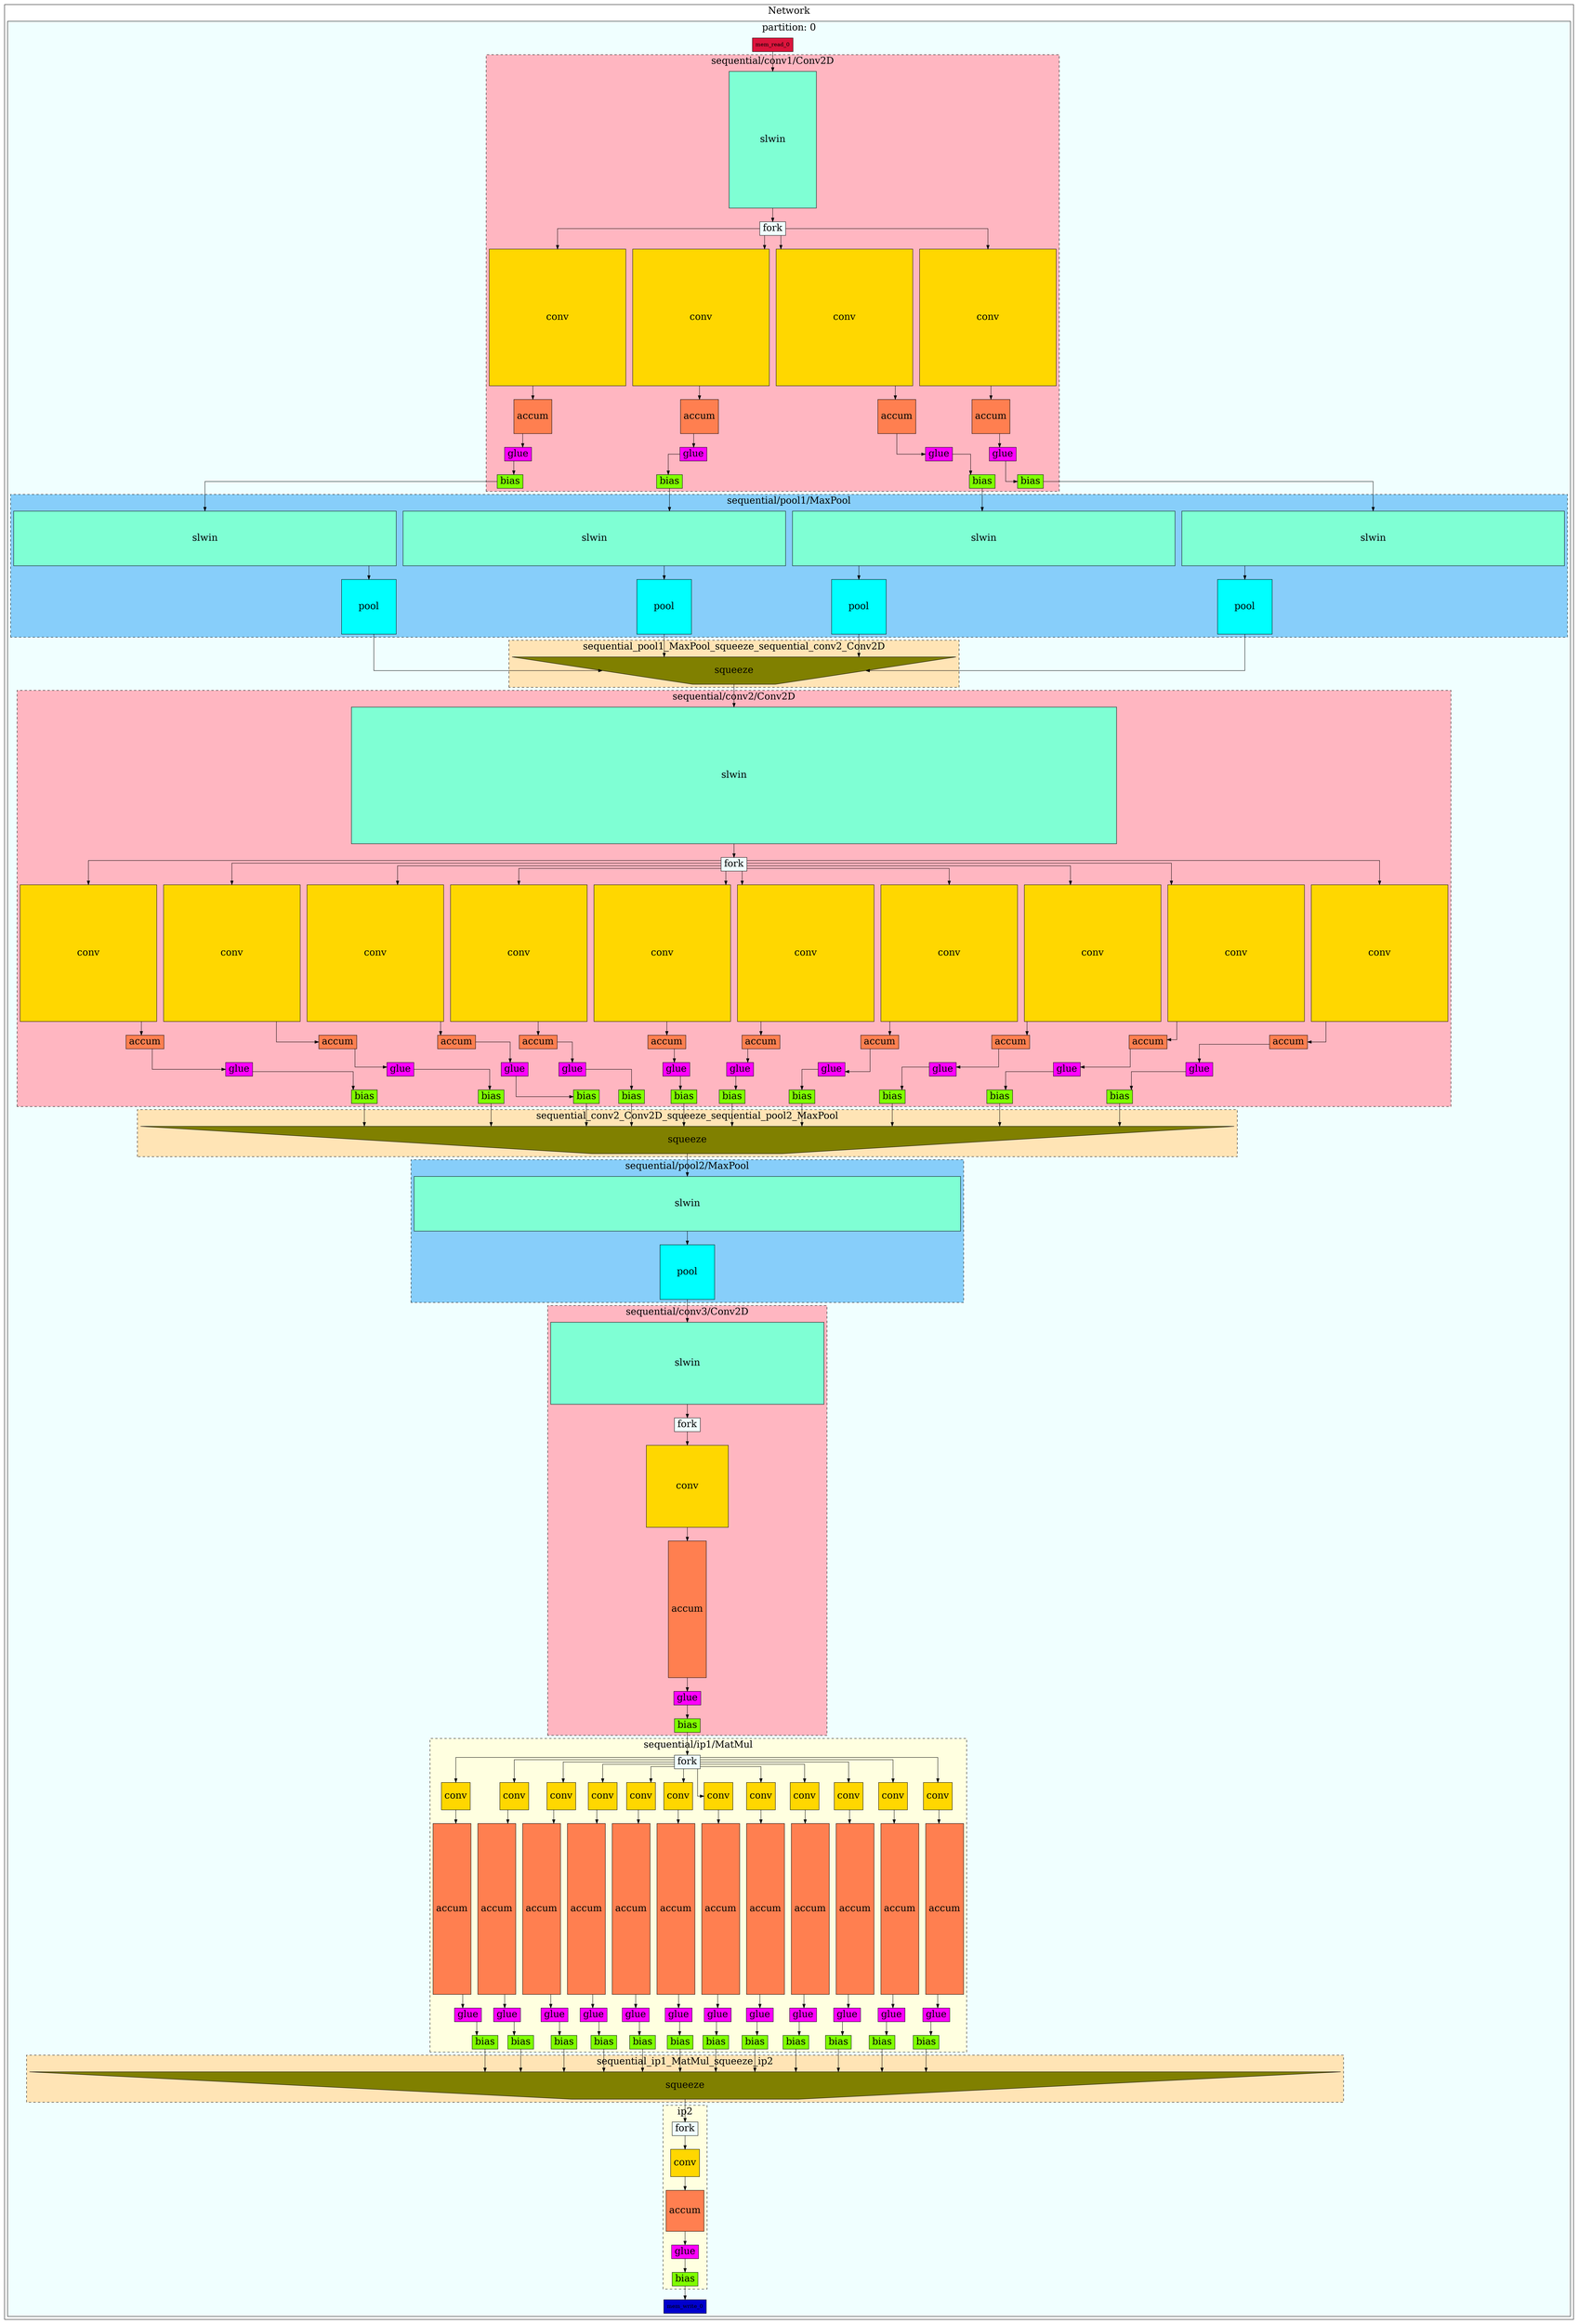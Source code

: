 digraph G {
fontsize=25;
splines=ortho;
subgraph cluster_network {
label=Network;
subgraph cluster_0 {
bgcolor=azure;
fontsize=25;
label="partition: 0";
spline=ortho;
mem_read_0 [fillcolor=crimson, shape=box, style=filled];
mem_write_0 [fillcolor=mediumblue, shape=box, style=filled];
subgraph "cluster_sequential/conv1/Conv2D" {
bgcolor=lightpink;
label="sequential/conv1/Conv2D";
style=dashed;
"sequential/conv1/Conv2D_sw_0_0" [fillcolor=aquamarine, fontsize=25, height=5, label=slwin, shape=box, style=filled, width=3.2];
"sequential/conv1/Conv2D_fork_0_0" [fillcolor=azure, fontsize=25, label=fork, shape=box, style=filled];
"sequential/conv1/Conv2D_sw_0_0" -> "sequential/conv1/Conv2D_fork_0_0";
"sequential/conv1/Conv2D_conv_0_0_0" [fillcolor=gold, fontsize=25, height=5, label=conv, shape=box, style=filled, width=5];
"sequential/conv1/Conv2D_accum_0_0_0" [fillcolor=coral, fontsize=25, height=1.25, label=accum, shape=box, style=filled];
"sequential/conv1/Conv2D_fork_0_0" -> "sequential/conv1/Conv2D_conv_0_0_0";
"sequential/conv1/Conv2D_conv_0_0_0" -> "sequential/conv1/Conv2D_accum_0_0_0";
"sequential/conv1/Conv2D_accum_0_0_0" -> "sequential/conv1/Conv2D_glue_0_0";
"sequential/conv1/Conv2D_conv_0_1_0" [fillcolor=gold, fontsize=25, height=5, label=conv, shape=box, style=filled, width=5];
"sequential/conv1/Conv2D_accum_0_1_0" [fillcolor=coral, fontsize=25, height=1.25, label=accum, shape=box, style=filled];
"sequential/conv1/Conv2D_fork_0_0" -> "sequential/conv1/Conv2D_conv_0_1_0";
"sequential/conv1/Conv2D_conv_0_1_0" -> "sequential/conv1/Conv2D_accum_0_1_0";
"sequential/conv1/Conv2D_accum_0_1_0" -> "sequential/conv1/Conv2D_glue_0_1";
"sequential/conv1/Conv2D_conv_0_2_0" [fillcolor=gold, fontsize=25, height=5, label=conv, shape=box, style=filled, width=5];
"sequential/conv1/Conv2D_accum_0_2_0" [fillcolor=coral, fontsize=25, height=1.25, label=accum, shape=box, style=filled];
"sequential/conv1/Conv2D_fork_0_0" -> "sequential/conv1/Conv2D_conv_0_2_0";
"sequential/conv1/Conv2D_conv_0_2_0" -> "sequential/conv1/Conv2D_accum_0_2_0";
"sequential/conv1/Conv2D_accum_0_2_0" -> "sequential/conv1/Conv2D_glue_0_2";
"sequential/conv1/Conv2D_conv_0_3_0" [fillcolor=gold, fontsize=25, height=5, label=conv, shape=box, style=filled, width=5];
"sequential/conv1/Conv2D_accum_0_3_0" [fillcolor=coral, fontsize=25, height=1.25, label=accum, shape=box, style=filled];
"sequential/conv1/Conv2D_fork_0_0" -> "sequential/conv1/Conv2D_conv_0_3_0";
"sequential/conv1/Conv2D_conv_0_3_0" -> "sequential/conv1/Conv2D_accum_0_3_0";
"sequential/conv1/Conv2D_accum_0_3_0" -> "sequential/conv1/Conv2D_glue_0_3";
"sequential/conv1/Conv2D_glue_0_0" [fillcolor=fuchsia, fontsize=25, label=glue, shape=box, style=filled];
"sequential/conv1/Conv2D_bias_0_0" [fillcolor=chartreuse, fontsize=25, label=bias, shape=box, style=filled];
"sequential/conv1/Conv2D_glue_0_0" -> "sequential/conv1/Conv2D_bias_0_0";
"sequential/conv1/Conv2D_glue_0_1" [fillcolor=fuchsia, fontsize=25, label=glue, shape=box, style=filled];
"sequential/conv1/Conv2D_bias_0_1" [fillcolor=chartreuse, fontsize=25, label=bias, shape=box, style=filled];
"sequential/conv1/Conv2D_glue_0_1" -> "sequential/conv1/Conv2D_bias_0_1";
"sequential/conv1/Conv2D_glue_0_2" [fillcolor=fuchsia, fontsize=25, label=glue, shape=box, style=filled];
"sequential/conv1/Conv2D_bias_0_2" [fillcolor=chartreuse, fontsize=25, label=bias, shape=box, style=filled];
"sequential/conv1/Conv2D_glue_0_2" -> "sequential/conv1/Conv2D_bias_0_2";
"sequential/conv1/Conv2D_glue_0_3" [fillcolor=fuchsia, fontsize=25, label=glue, shape=box, style=filled];
"sequential/conv1/Conv2D_bias_0_3" [fillcolor=chartreuse, fontsize=25, label=bias, shape=box, style=filled];
"sequential/conv1/Conv2D_glue_0_3" -> "sequential/conv1/Conv2D_bias_0_3";
}

mem_read_0 -> "sequential/conv1/Conv2D_sw_0_0";
subgraph "cluster_sequential/pool1/MaxPool" {
bgcolor=lightskyblue;
label="sequential/pool1/MaxPool";
style=dashed;
"sequential/pool1/MaxPool_sw_0" [fillcolor=aquamarine, fontsize=25, height=2, label=slwin, shape=box, style=filled, width=14.0];
"sequential/pool1/MaxPool_pool_0" [fillcolor=cyan, fontsize=25, height=2, label=pool, shape=box, style=filled, width=2];
"sequential/pool1/MaxPool_sw_0" -> "sequential/pool1/MaxPool_pool_0";
"sequential/pool1/MaxPool_sw_1" [fillcolor=aquamarine, fontsize=25, height=2, label=slwin, shape=box, style=filled, width=14.0];
"sequential/pool1/MaxPool_pool_1" [fillcolor=cyan, fontsize=25, height=2, label=pool, shape=box, style=filled, width=2];
"sequential/pool1/MaxPool_sw_1" -> "sequential/pool1/MaxPool_pool_1";
"sequential/pool1/MaxPool_sw_2" [fillcolor=aquamarine, fontsize=25, height=2, label=slwin, shape=box, style=filled, width=14.0];
"sequential/pool1/MaxPool_pool_2" [fillcolor=cyan, fontsize=25, height=2, label=pool, shape=box, style=filled, width=2];
"sequential/pool1/MaxPool_sw_2" -> "sequential/pool1/MaxPool_pool_2";
"sequential/pool1/MaxPool_sw_3" [fillcolor=aquamarine, fontsize=25, height=2, label=slwin, shape=box, style=filled, width=14.0];
"sequential/pool1/MaxPool_pool_3" [fillcolor=cyan, fontsize=25, height=2, label=pool, shape=box, style=filled, width=2];
"sequential/pool1/MaxPool_sw_3" -> "sequential/pool1/MaxPool_pool_3";
}

subgraph "cluster_sequential/conv2/Conv2D" {
bgcolor=lightpink;
label="sequential/conv2/Conv2D";
style=dashed;
"sequential/conv2/Conv2D_sw_0_0" [fillcolor=aquamarine, fontsize=25, height=5, label=slwin, shape=box, style=filled, width=28.0];
"sequential/conv2/Conv2D_fork_0_0" [fillcolor=azure, fontsize=25, label=fork, shape=box, style=filled];
"sequential/conv2/Conv2D_sw_0_0" -> "sequential/conv2/Conv2D_fork_0_0";
"sequential/conv2/Conv2D_conv_0_0_0" [fillcolor=gold, fontsize=25, height=5, label=conv, shape=box, style=filled, width=5];
"sequential/conv2/Conv2D_accum_0_0_0" [fillcolor=coral, fontsize=25, height=0.5, label=accum, shape=box, style=filled];
"sequential/conv2/Conv2D_fork_0_0" -> "sequential/conv2/Conv2D_conv_0_0_0";
"sequential/conv2/Conv2D_conv_0_0_0" -> "sequential/conv2/Conv2D_accum_0_0_0";
"sequential/conv2/Conv2D_accum_0_0_0" -> "sequential/conv2/Conv2D_glue_0_0";
"sequential/conv2/Conv2D_conv_0_1_0" [fillcolor=gold, fontsize=25, height=5, label=conv, shape=box, style=filled, width=5];
"sequential/conv2/Conv2D_accum_0_1_0" [fillcolor=coral, fontsize=25, height=0.5, label=accum, shape=box, style=filled];
"sequential/conv2/Conv2D_fork_0_0" -> "sequential/conv2/Conv2D_conv_0_1_0";
"sequential/conv2/Conv2D_conv_0_1_0" -> "sequential/conv2/Conv2D_accum_0_1_0";
"sequential/conv2/Conv2D_accum_0_1_0" -> "sequential/conv2/Conv2D_glue_0_1";
"sequential/conv2/Conv2D_conv_0_2_0" [fillcolor=gold, fontsize=25, height=5, label=conv, shape=box, style=filled, width=5];
"sequential/conv2/Conv2D_accum_0_2_0" [fillcolor=coral, fontsize=25, height=0.5, label=accum, shape=box, style=filled];
"sequential/conv2/Conv2D_fork_0_0" -> "sequential/conv2/Conv2D_conv_0_2_0";
"sequential/conv2/Conv2D_conv_0_2_0" -> "sequential/conv2/Conv2D_accum_0_2_0";
"sequential/conv2/Conv2D_accum_0_2_0" -> "sequential/conv2/Conv2D_glue_0_2";
"sequential/conv2/Conv2D_conv_0_3_0" [fillcolor=gold, fontsize=25, height=5, label=conv, shape=box, style=filled, width=5];
"sequential/conv2/Conv2D_accum_0_3_0" [fillcolor=coral, fontsize=25, height=0.5, label=accum, shape=box, style=filled];
"sequential/conv2/Conv2D_fork_0_0" -> "sequential/conv2/Conv2D_conv_0_3_0";
"sequential/conv2/Conv2D_conv_0_3_0" -> "sequential/conv2/Conv2D_accum_0_3_0";
"sequential/conv2/Conv2D_accum_0_3_0" -> "sequential/conv2/Conv2D_glue_0_3";
"sequential/conv2/Conv2D_conv_0_4_0" [fillcolor=gold, fontsize=25, height=5, label=conv, shape=box, style=filled, width=5];
"sequential/conv2/Conv2D_accum_0_4_0" [fillcolor=coral, fontsize=25, height=0.5, label=accum, shape=box, style=filled];
"sequential/conv2/Conv2D_fork_0_0" -> "sequential/conv2/Conv2D_conv_0_4_0";
"sequential/conv2/Conv2D_conv_0_4_0" -> "sequential/conv2/Conv2D_accum_0_4_0";
"sequential/conv2/Conv2D_accum_0_4_0" -> "sequential/conv2/Conv2D_glue_0_4";
"sequential/conv2/Conv2D_conv_0_5_0" [fillcolor=gold, fontsize=25, height=5, label=conv, shape=box, style=filled, width=5];
"sequential/conv2/Conv2D_accum_0_5_0" [fillcolor=coral, fontsize=25, height=0.5, label=accum, shape=box, style=filled];
"sequential/conv2/Conv2D_fork_0_0" -> "sequential/conv2/Conv2D_conv_0_5_0";
"sequential/conv2/Conv2D_conv_0_5_0" -> "sequential/conv2/Conv2D_accum_0_5_0";
"sequential/conv2/Conv2D_accum_0_5_0" -> "sequential/conv2/Conv2D_glue_0_5";
"sequential/conv2/Conv2D_conv_0_6_0" [fillcolor=gold, fontsize=25, height=5, label=conv, shape=box, style=filled, width=5];
"sequential/conv2/Conv2D_accum_0_6_0" [fillcolor=coral, fontsize=25, height=0.5, label=accum, shape=box, style=filled];
"sequential/conv2/Conv2D_fork_0_0" -> "sequential/conv2/Conv2D_conv_0_6_0";
"sequential/conv2/Conv2D_conv_0_6_0" -> "sequential/conv2/Conv2D_accum_0_6_0";
"sequential/conv2/Conv2D_accum_0_6_0" -> "sequential/conv2/Conv2D_glue_0_6";
"sequential/conv2/Conv2D_conv_0_7_0" [fillcolor=gold, fontsize=25, height=5, label=conv, shape=box, style=filled, width=5];
"sequential/conv2/Conv2D_accum_0_7_0" [fillcolor=coral, fontsize=25, height=0.5, label=accum, shape=box, style=filled];
"sequential/conv2/Conv2D_fork_0_0" -> "sequential/conv2/Conv2D_conv_0_7_0";
"sequential/conv2/Conv2D_conv_0_7_0" -> "sequential/conv2/Conv2D_accum_0_7_0";
"sequential/conv2/Conv2D_accum_0_7_0" -> "sequential/conv2/Conv2D_glue_0_7";
"sequential/conv2/Conv2D_conv_0_8_0" [fillcolor=gold, fontsize=25, height=5, label=conv, shape=box, style=filled, width=5];
"sequential/conv2/Conv2D_accum_0_8_0" [fillcolor=coral, fontsize=25, height=0.5, label=accum, shape=box, style=filled];
"sequential/conv2/Conv2D_fork_0_0" -> "sequential/conv2/Conv2D_conv_0_8_0";
"sequential/conv2/Conv2D_conv_0_8_0" -> "sequential/conv2/Conv2D_accum_0_8_0";
"sequential/conv2/Conv2D_accum_0_8_0" -> "sequential/conv2/Conv2D_glue_0_8";
"sequential/conv2/Conv2D_conv_0_9_0" [fillcolor=gold, fontsize=25, height=5, label=conv, shape=box, style=filled, width=5];
"sequential/conv2/Conv2D_accum_0_9_0" [fillcolor=coral, fontsize=25, height=0.5, label=accum, shape=box, style=filled];
"sequential/conv2/Conv2D_fork_0_0" -> "sequential/conv2/Conv2D_conv_0_9_0";
"sequential/conv2/Conv2D_conv_0_9_0" -> "sequential/conv2/Conv2D_accum_0_9_0";
"sequential/conv2/Conv2D_accum_0_9_0" -> "sequential/conv2/Conv2D_glue_0_9";
"sequential/conv2/Conv2D_glue_0_0" [fillcolor=fuchsia, fontsize=25, label=glue, shape=box, style=filled];
"sequential/conv2/Conv2D_bias_0_0" [fillcolor=chartreuse, fontsize=25, label=bias, shape=box, style=filled];
"sequential/conv2/Conv2D_glue_0_0" -> "sequential/conv2/Conv2D_bias_0_0";
"sequential/conv2/Conv2D_glue_0_1" [fillcolor=fuchsia, fontsize=25, label=glue, shape=box, style=filled];
"sequential/conv2/Conv2D_bias_0_1" [fillcolor=chartreuse, fontsize=25, label=bias, shape=box, style=filled];
"sequential/conv2/Conv2D_glue_0_1" -> "sequential/conv2/Conv2D_bias_0_1";
"sequential/conv2/Conv2D_glue_0_2" [fillcolor=fuchsia, fontsize=25, label=glue, shape=box, style=filled];
"sequential/conv2/Conv2D_bias_0_2" [fillcolor=chartreuse, fontsize=25, label=bias, shape=box, style=filled];
"sequential/conv2/Conv2D_glue_0_2" -> "sequential/conv2/Conv2D_bias_0_2";
"sequential/conv2/Conv2D_glue_0_3" [fillcolor=fuchsia, fontsize=25, label=glue, shape=box, style=filled];
"sequential/conv2/Conv2D_bias_0_3" [fillcolor=chartreuse, fontsize=25, label=bias, shape=box, style=filled];
"sequential/conv2/Conv2D_glue_0_3" -> "sequential/conv2/Conv2D_bias_0_3";
"sequential/conv2/Conv2D_glue_0_4" [fillcolor=fuchsia, fontsize=25, label=glue, shape=box, style=filled];
"sequential/conv2/Conv2D_bias_0_4" [fillcolor=chartreuse, fontsize=25, label=bias, shape=box, style=filled];
"sequential/conv2/Conv2D_glue_0_4" -> "sequential/conv2/Conv2D_bias_0_4";
"sequential/conv2/Conv2D_glue_0_5" [fillcolor=fuchsia, fontsize=25, label=glue, shape=box, style=filled];
"sequential/conv2/Conv2D_bias_0_5" [fillcolor=chartreuse, fontsize=25, label=bias, shape=box, style=filled];
"sequential/conv2/Conv2D_glue_0_5" -> "sequential/conv2/Conv2D_bias_0_5";
"sequential/conv2/Conv2D_glue_0_6" [fillcolor=fuchsia, fontsize=25, label=glue, shape=box, style=filled];
"sequential/conv2/Conv2D_bias_0_6" [fillcolor=chartreuse, fontsize=25, label=bias, shape=box, style=filled];
"sequential/conv2/Conv2D_glue_0_6" -> "sequential/conv2/Conv2D_bias_0_6";
"sequential/conv2/Conv2D_glue_0_7" [fillcolor=fuchsia, fontsize=25, label=glue, shape=box, style=filled];
"sequential/conv2/Conv2D_bias_0_7" [fillcolor=chartreuse, fontsize=25, label=bias, shape=box, style=filled];
"sequential/conv2/Conv2D_glue_0_7" -> "sequential/conv2/Conv2D_bias_0_7";
"sequential/conv2/Conv2D_glue_0_8" [fillcolor=fuchsia, fontsize=25, label=glue, shape=box, style=filled];
"sequential/conv2/Conv2D_bias_0_8" [fillcolor=chartreuse, fontsize=25, label=bias, shape=box, style=filled];
"sequential/conv2/Conv2D_glue_0_8" -> "sequential/conv2/Conv2D_bias_0_8";
"sequential/conv2/Conv2D_glue_0_9" [fillcolor=fuchsia, fontsize=25, label=glue, shape=box, style=filled];
"sequential/conv2/Conv2D_bias_0_9" [fillcolor=chartreuse, fontsize=25, label=bias, shape=box, style=filled];
"sequential/conv2/Conv2D_glue_0_9" -> "sequential/conv2/Conv2D_bias_0_9";
}

subgraph "cluster_sequential/pool2/MaxPool" {
bgcolor=lightskyblue;
label="sequential/pool2/MaxPool";
style=dashed;
"sequential/pool2/MaxPool_sw_0" [fillcolor=aquamarine, fontsize=25, height=2, label=slwin, shape=box, style=filled, width=20.0];
"sequential/pool2/MaxPool_pool_0" [fillcolor=cyan, fontsize=25, height=2, label=pool, shape=box, style=filled, width=2];
"sequential/pool2/MaxPool_sw_0" -> "sequential/pool2/MaxPool_pool_0";
}

subgraph "cluster_sequential/conv3/Conv2D" {
bgcolor=lightpink;
label="sequential/conv3/Conv2D";
style=dashed;
"sequential/conv3/Conv2D_sw_0_0" [fillcolor=aquamarine, fontsize=25, height=3, label=slwin, shape=box, style=filled, width=10.0];
"sequential/conv3/Conv2D_fork_0_0" [fillcolor=azure, fontsize=25, label=fork, shape=box, style=filled];
"sequential/conv3/Conv2D_sw_0_0" -> "sequential/conv3/Conv2D_fork_0_0";
"sequential/conv3/Conv2D_conv_0_0_0" [fillcolor=gold, fontsize=25, height=3, label=conv, shape=box, style=filled, width=3];
"sequential/conv3/Conv2D_accum_0_0_0" [fillcolor=coral, fontsize=25, height=5.0, label=accum, shape=box, style=filled];
"sequential/conv3/Conv2D_fork_0_0" -> "sequential/conv3/Conv2D_conv_0_0_0";
"sequential/conv3/Conv2D_conv_0_0_0" -> "sequential/conv3/Conv2D_accum_0_0_0";
"sequential/conv3/Conv2D_accum_0_0_0" -> "sequential/conv3/Conv2D_glue_0_0";
"sequential/conv3/Conv2D_glue_0_0" [fillcolor=fuchsia, fontsize=25, label=glue, shape=box, style=filled];
"sequential/conv3/Conv2D_bias_0_0" [fillcolor=chartreuse, fontsize=25, label=bias, shape=box, style=filled];
"sequential/conv3/Conv2D_glue_0_0" -> "sequential/conv3/Conv2D_bias_0_0";
}

subgraph "cluster_sequential/ip1/MatMul" {
bgcolor=lightyellow;
label="sequential/ip1/MatMul";
style=dashed;
"sequential/ip1/MatMul_fork_0" [fillcolor=azure, fontsize=25, label=fork, shape=box, style=filled];
"sequential/ip1/MatMul_conv_0_0" [fillcolor=gold, fontsize=25, height=1, label=conv, shape=box, style=filled, width=1];
"sequential/ip1/MatMul_accum_0_0" [fillcolor=coral, fontsize=25, height=6.25, label=accum, shape=box, style=filled];
"sequential/ip1/MatMul_glue_0" [fillcolor=fuchsia, fontsize=25, label=glue, shape=box, style=filled];
"sequential/ip1/MatMul_bias_0" [fillcolor=chartreuse, fontsize=25, label=bias, shape=box, style=filled];
"sequential/ip1/MatMul_fork_0" -> "sequential/ip1/MatMul_conv_0_0";
"sequential/ip1/MatMul_conv_0_0" -> "sequential/ip1/MatMul_accum_0_0";
"sequential/ip1/MatMul_accum_0_0" -> "sequential/ip1/MatMul_glue_0";
"sequential/ip1/MatMul_glue_0" -> "sequential/ip1/MatMul_bias_0";
"sequential/ip1/MatMul_conv_1_0" [fillcolor=gold, fontsize=25, height=1, label=conv, shape=box, style=filled, width=1];
"sequential/ip1/MatMul_accum_1_0" [fillcolor=coral, fontsize=25, height=6.25, label=accum, shape=box, style=filled];
"sequential/ip1/MatMul_glue_1" [fillcolor=fuchsia, fontsize=25, label=glue, shape=box, style=filled];
"sequential/ip1/MatMul_bias_1" [fillcolor=chartreuse, fontsize=25, label=bias, shape=box, style=filled];
"sequential/ip1/MatMul_fork_0" -> "sequential/ip1/MatMul_conv_1_0";
"sequential/ip1/MatMul_conv_1_0" -> "sequential/ip1/MatMul_accum_1_0";
"sequential/ip1/MatMul_accum_1_0" -> "sequential/ip1/MatMul_glue_1";
"sequential/ip1/MatMul_glue_1" -> "sequential/ip1/MatMul_bias_1";
"sequential/ip1/MatMul_conv_2_0" [fillcolor=gold, fontsize=25, height=1, label=conv, shape=box, style=filled, width=1];
"sequential/ip1/MatMul_accum_2_0" [fillcolor=coral, fontsize=25, height=6.25, label=accum, shape=box, style=filled];
"sequential/ip1/MatMul_glue_2" [fillcolor=fuchsia, fontsize=25, label=glue, shape=box, style=filled];
"sequential/ip1/MatMul_bias_2" [fillcolor=chartreuse, fontsize=25, label=bias, shape=box, style=filled];
"sequential/ip1/MatMul_fork_0" -> "sequential/ip1/MatMul_conv_2_0";
"sequential/ip1/MatMul_conv_2_0" -> "sequential/ip1/MatMul_accum_2_0";
"sequential/ip1/MatMul_accum_2_0" -> "sequential/ip1/MatMul_glue_2";
"sequential/ip1/MatMul_glue_2" -> "sequential/ip1/MatMul_bias_2";
"sequential/ip1/MatMul_conv_3_0" [fillcolor=gold, fontsize=25, height=1, label=conv, shape=box, style=filled, width=1];
"sequential/ip1/MatMul_accum_3_0" [fillcolor=coral, fontsize=25, height=6.25, label=accum, shape=box, style=filled];
"sequential/ip1/MatMul_glue_3" [fillcolor=fuchsia, fontsize=25, label=glue, shape=box, style=filled];
"sequential/ip1/MatMul_bias_3" [fillcolor=chartreuse, fontsize=25, label=bias, shape=box, style=filled];
"sequential/ip1/MatMul_fork_0" -> "sequential/ip1/MatMul_conv_3_0";
"sequential/ip1/MatMul_conv_3_0" -> "sequential/ip1/MatMul_accum_3_0";
"sequential/ip1/MatMul_accum_3_0" -> "sequential/ip1/MatMul_glue_3";
"sequential/ip1/MatMul_glue_3" -> "sequential/ip1/MatMul_bias_3";
"sequential/ip1/MatMul_conv_4_0" [fillcolor=gold, fontsize=25, height=1, label=conv, shape=box, style=filled, width=1];
"sequential/ip1/MatMul_accum_4_0" [fillcolor=coral, fontsize=25, height=6.25, label=accum, shape=box, style=filled];
"sequential/ip1/MatMul_glue_4" [fillcolor=fuchsia, fontsize=25, label=glue, shape=box, style=filled];
"sequential/ip1/MatMul_bias_4" [fillcolor=chartreuse, fontsize=25, label=bias, shape=box, style=filled];
"sequential/ip1/MatMul_fork_0" -> "sequential/ip1/MatMul_conv_4_0";
"sequential/ip1/MatMul_conv_4_0" -> "sequential/ip1/MatMul_accum_4_0";
"sequential/ip1/MatMul_accum_4_0" -> "sequential/ip1/MatMul_glue_4";
"sequential/ip1/MatMul_glue_4" -> "sequential/ip1/MatMul_bias_4";
"sequential/ip1/MatMul_conv_5_0" [fillcolor=gold, fontsize=25, height=1, label=conv, shape=box, style=filled, width=1];
"sequential/ip1/MatMul_accum_5_0" [fillcolor=coral, fontsize=25, height=6.25, label=accum, shape=box, style=filled];
"sequential/ip1/MatMul_glue_5" [fillcolor=fuchsia, fontsize=25, label=glue, shape=box, style=filled];
"sequential/ip1/MatMul_bias_5" [fillcolor=chartreuse, fontsize=25, label=bias, shape=box, style=filled];
"sequential/ip1/MatMul_fork_0" -> "sequential/ip1/MatMul_conv_5_0";
"sequential/ip1/MatMul_conv_5_0" -> "sequential/ip1/MatMul_accum_5_0";
"sequential/ip1/MatMul_accum_5_0" -> "sequential/ip1/MatMul_glue_5";
"sequential/ip1/MatMul_glue_5" -> "sequential/ip1/MatMul_bias_5";
"sequential/ip1/MatMul_conv_6_0" [fillcolor=gold, fontsize=25, height=1, label=conv, shape=box, style=filled, width=1];
"sequential/ip1/MatMul_accum_6_0" [fillcolor=coral, fontsize=25, height=6.25, label=accum, shape=box, style=filled];
"sequential/ip1/MatMul_glue_6" [fillcolor=fuchsia, fontsize=25, label=glue, shape=box, style=filled];
"sequential/ip1/MatMul_bias_6" [fillcolor=chartreuse, fontsize=25, label=bias, shape=box, style=filled];
"sequential/ip1/MatMul_fork_0" -> "sequential/ip1/MatMul_conv_6_0";
"sequential/ip1/MatMul_conv_6_0" -> "sequential/ip1/MatMul_accum_6_0";
"sequential/ip1/MatMul_accum_6_0" -> "sequential/ip1/MatMul_glue_6";
"sequential/ip1/MatMul_glue_6" -> "sequential/ip1/MatMul_bias_6";
"sequential/ip1/MatMul_conv_7_0" [fillcolor=gold, fontsize=25, height=1, label=conv, shape=box, style=filled, width=1];
"sequential/ip1/MatMul_accum_7_0" [fillcolor=coral, fontsize=25, height=6.25, label=accum, shape=box, style=filled];
"sequential/ip1/MatMul_glue_7" [fillcolor=fuchsia, fontsize=25, label=glue, shape=box, style=filled];
"sequential/ip1/MatMul_bias_7" [fillcolor=chartreuse, fontsize=25, label=bias, shape=box, style=filled];
"sequential/ip1/MatMul_fork_0" -> "sequential/ip1/MatMul_conv_7_0";
"sequential/ip1/MatMul_conv_7_0" -> "sequential/ip1/MatMul_accum_7_0";
"sequential/ip1/MatMul_accum_7_0" -> "sequential/ip1/MatMul_glue_7";
"sequential/ip1/MatMul_glue_7" -> "sequential/ip1/MatMul_bias_7";
"sequential/ip1/MatMul_conv_8_0" [fillcolor=gold, fontsize=25, height=1, label=conv, shape=box, style=filled, width=1];
"sequential/ip1/MatMul_accum_8_0" [fillcolor=coral, fontsize=25, height=6.25, label=accum, shape=box, style=filled];
"sequential/ip1/MatMul_glue_8" [fillcolor=fuchsia, fontsize=25, label=glue, shape=box, style=filled];
"sequential/ip1/MatMul_bias_8" [fillcolor=chartreuse, fontsize=25, label=bias, shape=box, style=filled];
"sequential/ip1/MatMul_fork_0" -> "sequential/ip1/MatMul_conv_8_0";
"sequential/ip1/MatMul_conv_8_0" -> "sequential/ip1/MatMul_accum_8_0";
"sequential/ip1/MatMul_accum_8_0" -> "sequential/ip1/MatMul_glue_8";
"sequential/ip1/MatMul_glue_8" -> "sequential/ip1/MatMul_bias_8";
"sequential/ip1/MatMul_conv_9_0" [fillcolor=gold, fontsize=25, height=1, label=conv, shape=box, style=filled, width=1];
"sequential/ip1/MatMul_accum_9_0" [fillcolor=coral, fontsize=25, height=6.25, label=accum, shape=box, style=filled];
"sequential/ip1/MatMul_glue_9" [fillcolor=fuchsia, fontsize=25, label=glue, shape=box, style=filled];
"sequential/ip1/MatMul_bias_9" [fillcolor=chartreuse, fontsize=25, label=bias, shape=box, style=filled];
"sequential/ip1/MatMul_fork_0" -> "sequential/ip1/MatMul_conv_9_0";
"sequential/ip1/MatMul_conv_9_0" -> "sequential/ip1/MatMul_accum_9_0";
"sequential/ip1/MatMul_accum_9_0" -> "sequential/ip1/MatMul_glue_9";
"sequential/ip1/MatMul_glue_9" -> "sequential/ip1/MatMul_bias_9";
"sequential/ip1/MatMul_conv_10_0" [fillcolor=gold, fontsize=25, height=1, label=conv, shape=box, style=filled, width=1];
"sequential/ip1/MatMul_accum_10_0" [fillcolor=coral, fontsize=25, height=6.25, label=accum, shape=box, style=filled];
"sequential/ip1/MatMul_glue_10" [fillcolor=fuchsia, fontsize=25, label=glue, shape=box, style=filled];
"sequential/ip1/MatMul_bias_10" [fillcolor=chartreuse, fontsize=25, label=bias, shape=box, style=filled];
"sequential/ip1/MatMul_fork_0" -> "sequential/ip1/MatMul_conv_10_0";
"sequential/ip1/MatMul_conv_10_0" -> "sequential/ip1/MatMul_accum_10_0";
"sequential/ip1/MatMul_accum_10_0" -> "sequential/ip1/MatMul_glue_10";
"sequential/ip1/MatMul_glue_10" -> "sequential/ip1/MatMul_bias_10";
"sequential/ip1/MatMul_conv_11_0" [fillcolor=gold, fontsize=25, height=1, label=conv, shape=box, style=filled, width=1];
"sequential/ip1/MatMul_accum_11_0" [fillcolor=coral, fontsize=25, height=6.25, label=accum, shape=box, style=filled];
"sequential/ip1/MatMul_glue_11" [fillcolor=fuchsia, fontsize=25, label=glue, shape=box, style=filled];
"sequential/ip1/MatMul_bias_11" [fillcolor=chartreuse, fontsize=25, label=bias, shape=box, style=filled];
"sequential/ip1/MatMul_fork_0" -> "sequential/ip1/MatMul_conv_11_0";
"sequential/ip1/MatMul_conv_11_0" -> "sequential/ip1/MatMul_accum_11_0";
"sequential/ip1/MatMul_accum_11_0" -> "sequential/ip1/MatMul_glue_11";
"sequential/ip1/MatMul_glue_11" -> "sequential/ip1/MatMul_bias_11";
}

subgraph cluster_ip2 {
bgcolor=lightyellow;
label=ip2;
style=dashed;
ip2_fork_0 [fillcolor=azure, fontsize=25, label=fork, shape=box, style=filled];
ip2_conv_0_0 [fillcolor=gold, fontsize=25, height=1, label=conv, shape=box, style=filled, width=1];
ip2_accum_0_0 [fillcolor=coral, fontsize=25, height=1.5, label=accum, shape=box, style=filled];
ip2_glue_0 [fillcolor=fuchsia, fontsize=25, label=glue, shape=box, style=filled];
ip2_bias_0 [fillcolor=chartreuse, fontsize=25, label=bias, shape=box, style=filled];
ip2_fork_0 -> ip2_conv_0_0;
ip2_conv_0_0 -> ip2_accum_0_0;
ip2_accum_0_0 -> ip2_glue_0;
ip2_glue_0 -> ip2_bias_0;
}

ip2_bias_0 -> mem_write_0;
subgraph cluster_sequential_pool1_MaxPool_squeeze_sequential_conv2_Conv2D {
bgcolor=moccasin;
label=sequential_pool1_MaxPool_squeeze_sequential_conv2_Conv2D;
style=dashed;
sequential_pool1_MaxPool_squeeze_sequential_conv2_Conv2D_squeeze [distortion=4.0, fillcolor=olive, fontsize=25, label=squeeze, shape=polygon, sides=4, style=filled];
}

subgraph cluster_sequential_conv2_Conv2D_squeeze_sequential_pool2_MaxPool {
bgcolor=moccasin;
label=sequential_conv2_Conv2D_squeeze_sequential_pool2_MaxPool;
style=dashed;
sequential_conv2_Conv2D_squeeze_sequential_pool2_MaxPool_squeeze [distortion=10.0, fillcolor=olive, fontsize=25, label=squeeze, shape=polygon, sides=4, style=filled];
}

subgraph cluster_sequential_ip1_MatMul_squeeze_ip2 {
bgcolor=moccasin;
label=sequential_ip1_MatMul_squeeze_ip2;
style=dashed;
sequential_ip1_MatMul_squeeze_ip2_squeeze [distortion=12.0, fillcolor=olive, fontsize=25, label=squeeze, shape=polygon, sides=4, style=filled];
}

"sequential/conv1/Conv2D_bias_0_0" -> "sequential/pool1/MaxPool_sw_0";
"sequential/conv1/Conv2D_bias_0_1" -> "sequential/pool1/MaxPool_sw_1";
"sequential/conv1/Conv2D_bias_0_2" -> "sequential/pool1/MaxPool_sw_2";
"sequential/conv1/Conv2D_bias_0_3" -> "sequential/pool1/MaxPool_sw_3";
"sequential/pool1/MaxPool_pool_0" -> sequential_pool1_MaxPool_squeeze_sequential_conv2_Conv2D_squeeze;
"sequential/pool1/MaxPool_pool_1" -> sequential_pool1_MaxPool_squeeze_sequential_conv2_Conv2D_squeeze;
"sequential/pool1/MaxPool_pool_2" -> sequential_pool1_MaxPool_squeeze_sequential_conv2_Conv2D_squeeze;
"sequential/pool1/MaxPool_pool_3" -> sequential_pool1_MaxPool_squeeze_sequential_conv2_Conv2D_squeeze;
"sequential/conv2/Conv2D_bias_0_0" -> sequential_conv2_Conv2D_squeeze_sequential_pool2_MaxPool_squeeze;
"sequential/conv2/Conv2D_bias_0_1" -> sequential_conv2_Conv2D_squeeze_sequential_pool2_MaxPool_squeeze;
"sequential/conv2/Conv2D_bias_0_2" -> sequential_conv2_Conv2D_squeeze_sequential_pool2_MaxPool_squeeze;
"sequential/conv2/Conv2D_bias_0_3" -> sequential_conv2_Conv2D_squeeze_sequential_pool2_MaxPool_squeeze;
"sequential/conv2/Conv2D_bias_0_4" -> sequential_conv2_Conv2D_squeeze_sequential_pool2_MaxPool_squeeze;
"sequential/conv2/Conv2D_bias_0_5" -> sequential_conv2_Conv2D_squeeze_sequential_pool2_MaxPool_squeeze;
"sequential/conv2/Conv2D_bias_0_6" -> sequential_conv2_Conv2D_squeeze_sequential_pool2_MaxPool_squeeze;
"sequential/conv2/Conv2D_bias_0_7" -> sequential_conv2_Conv2D_squeeze_sequential_pool2_MaxPool_squeeze;
"sequential/conv2/Conv2D_bias_0_8" -> sequential_conv2_Conv2D_squeeze_sequential_pool2_MaxPool_squeeze;
"sequential/conv2/Conv2D_bias_0_9" -> sequential_conv2_Conv2D_squeeze_sequential_pool2_MaxPool_squeeze;
"sequential/pool2/MaxPool_pool_0" -> "sequential/conv3/Conv2D_sw_0_0";
"sequential/conv3/Conv2D_bias_0_0" -> "sequential/ip1/MatMul_fork_0";
"sequential/ip1/MatMul_bias_0" -> sequential_ip1_MatMul_squeeze_ip2_squeeze;
"sequential/ip1/MatMul_bias_1" -> sequential_ip1_MatMul_squeeze_ip2_squeeze;
"sequential/ip1/MatMul_bias_2" -> sequential_ip1_MatMul_squeeze_ip2_squeeze;
"sequential/ip1/MatMul_bias_3" -> sequential_ip1_MatMul_squeeze_ip2_squeeze;
"sequential/ip1/MatMul_bias_4" -> sequential_ip1_MatMul_squeeze_ip2_squeeze;
"sequential/ip1/MatMul_bias_5" -> sequential_ip1_MatMul_squeeze_ip2_squeeze;
"sequential/ip1/MatMul_bias_6" -> sequential_ip1_MatMul_squeeze_ip2_squeeze;
"sequential/ip1/MatMul_bias_7" -> sequential_ip1_MatMul_squeeze_ip2_squeeze;
"sequential/ip1/MatMul_bias_8" -> sequential_ip1_MatMul_squeeze_ip2_squeeze;
"sequential/ip1/MatMul_bias_9" -> sequential_ip1_MatMul_squeeze_ip2_squeeze;
"sequential/ip1/MatMul_bias_10" -> sequential_ip1_MatMul_squeeze_ip2_squeeze;
"sequential/ip1/MatMul_bias_11" -> sequential_ip1_MatMul_squeeze_ip2_squeeze;
sequential_pool1_MaxPool_squeeze_sequential_conv2_Conv2D_squeeze -> "sequential/conv2/Conv2D_sw_0_0";
sequential_conv2_Conv2D_squeeze_sequential_pool2_MaxPool_squeeze -> "sequential/pool2/MaxPool_sw_0";
sequential_ip1_MatMul_squeeze_ip2_squeeze -> ip2_fork_0;
}

}

}
